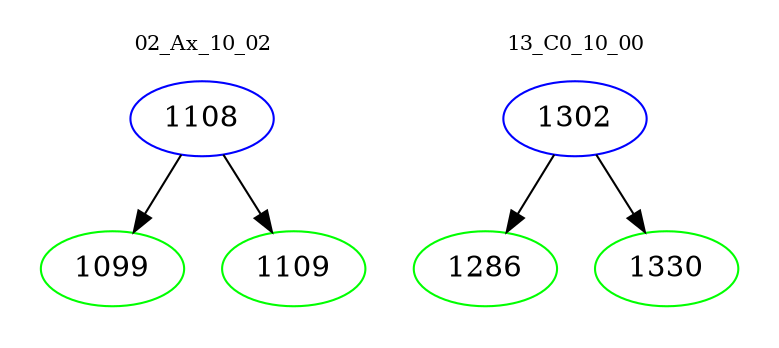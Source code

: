 digraph{
subgraph cluster_0 {
color = white
label = "02_Ax_10_02";
fontsize=10;
T0_1108 [label="1108", color="blue"]
T0_1108 -> T0_1099 [color="black"]
T0_1099 [label="1099", color="green"]
T0_1108 -> T0_1109 [color="black"]
T0_1109 [label="1109", color="green"]
}
subgraph cluster_1 {
color = white
label = "13_C0_10_00";
fontsize=10;
T1_1302 [label="1302", color="blue"]
T1_1302 -> T1_1286 [color="black"]
T1_1286 [label="1286", color="green"]
T1_1302 -> T1_1330 [color="black"]
T1_1330 [label="1330", color="green"]
}
}
